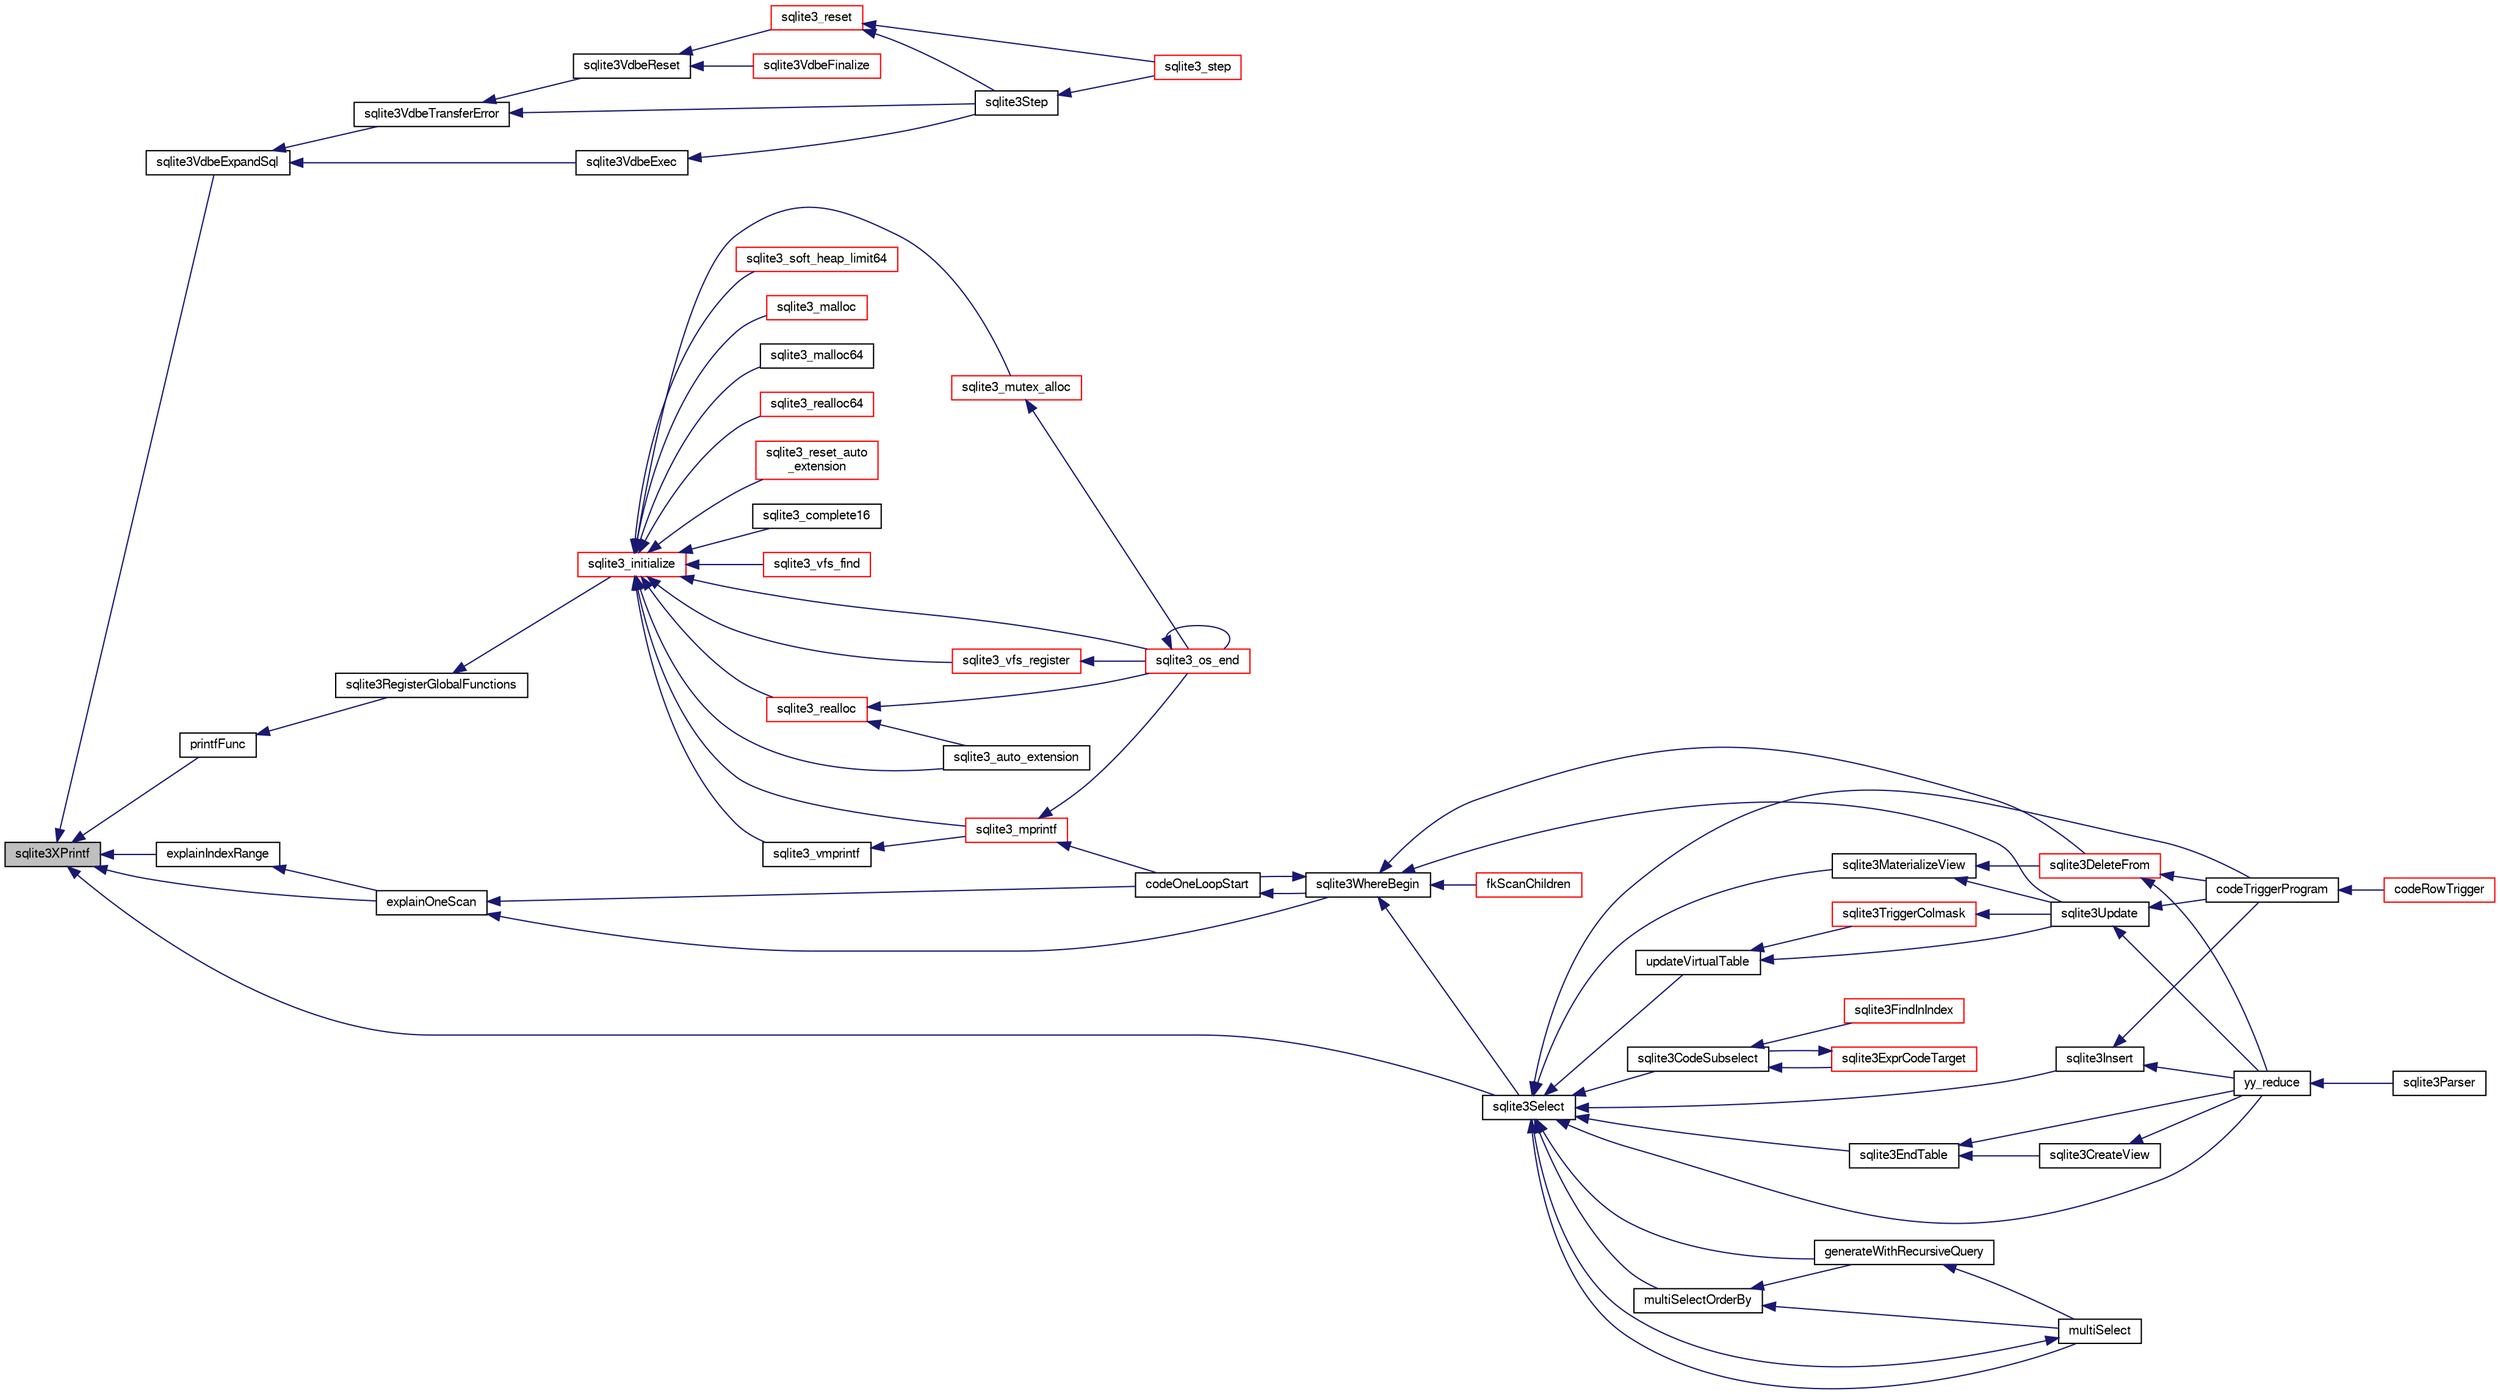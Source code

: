 digraph "sqlite3XPrintf"
{
  edge [fontname="FreeSans",fontsize="10",labelfontname="FreeSans",labelfontsize="10"];
  node [fontname="FreeSans",fontsize="10",shape=record];
  rankdir="LR";
  Node821584 [label="sqlite3XPrintf",height=0.2,width=0.4,color="black", fillcolor="grey75", style="filled", fontcolor="black"];
  Node821584 -> Node821585 [dir="back",color="midnightblue",fontsize="10",style="solid",fontname="FreeSans"];
  Node821585 [label="sqlite3VdbeExpandSql",height=0.2,width=0.4,color="black", fillcolor="white", style="filled",URL="$sqlite3_8c.html#a5a497837d5d69b92e7bca23673589c69"];
  Node821585 -> Node821586 [dir="back",color="midnightblue",fontsize="10",style="solid",fontname="FreeSans"];
  Node821586 [label="sqlite3VdbeTransferError",height=0.2,width=0.4,color="black", fillcolor="white", style="filled",URL="$sqlite3_8c.html#aaf4a567b51602bb6d7bb150e6c72de69"];
  Node821586 -> Node821587 [dir="back",color="midnightblue",fontsize="10",style="solid",fontname="FreeSans"];
  Node821587 [label="sqlite3VdbeReset",height=0.2,width=0.4,color="black", fillcolor="white", style="filled",URL="$sqlite3_8c.html#a315a913742f7267f90d46d41446353b1"];
  Node821587 -> Node821588 [dir="back",color="midnightblue",fontsize="10",style="solid",fontname="FreeSans"];
  Node821588 [label="sqlite3VdbeFinalize",height=0.2,width=0.4,color="red", fillcolor="white", style="filled",URL="$sqlite3_8c.html#af81e0c8d03b71610d3a826469f67bbd4"];
  Node821587 -> Node821847 [dir="back",color="midnightblue",fontsize="10",style="solid",fontname="FreeSans"];
  Node821847 [label="sqlite3_reset",height=0.2,width=0.4,color="red", fillcolor="white", style="filled",URL="$sqlite3_8h.html#a758efebc2e95694959ab0e74b397984c"];
  Node821847 -> Node821597 [dir="back",color="midnightblue",fontsize="10",style="solid",fontname="FreeSans"];
  Node821597 [label="sqlite3Step",height=0.2,width=0.4,color="black", fillcolor="white", style="filled",URL="$sqlite3_8c.html#a3f2872e873e2758a4beedad1d5113554"];
  Node821597 -> Node821598 [dir="back",color="midnightblue",fontsize="10",style="solid",fontname="FreeSans"];
  Node821598 [label="sqlite3_step",height=0.2,width=0.4,color="red", fillcolor="white", style="filled",URL="$sqlite3_8h.html#ac1e491ce36b7471eb28387f7d3c74334"];
  Node821847 -> Node821598 [dir="back",color="midnightblue",fontsize="10",style="solid",fontname="FreeSans"];
  Node821586 -> Node821597 [dir="back",color="midnightblue",fontsize="10",style="solid",fontname="FreeSans"];
  Node821585 -> Node821596 [dir="back",color="midnightblue",fontsize="10",style="solid",fontname="FreeSans"];
  Node821596 [label="sqlite3VdbeExec",height=0.2,width=0.4,color="black", fillcolor="white", style="filled",URL="$sqlite3_8c.html#a8ce40a614bdc56719c4d642b1e4dfb21"];
  Node821596 -> Node821597 [dir="back",color="midnightblue",fontsize="10",style="solid",fontname="FreeSans"];
  Node821584 -> Node821848 [dir="back",color="midnightblue",fontsize="10",style="solid",fontname="FreeSans"];
  Node821848 [label="printfFunc",height=0.2,width=0.4,color="black", fillcolor="white", style="filled",URL="$sqlite3_8c.html#a80ca21d434c7c5b6668bee721331dda8"];
  Node821848 -> Node821849 [dir="back",color="midnightblue",fontsize="10",style="solid",fontname="FreeSans"];
  Node821849 [label="sqlite3RegisterGlobalFunctions",height=0.2,width=0.4,color="black", fillcolor="white", style="filled",URL="$sqlite3_8c.html#a9f75bd111010f29e1b8d74344473c4ec"];
  Node821849 -> Node821850 [dir="back",color="midnightblue",fontsize="10",style="solid",fontname="FreeSans"];
  Node821850 [label="sqlite3_initialize",height=0.2,width=0.4,color="red", fillcolor="white", style="filled",URL="$sqlite3_8h.html#ab0c0ee2d5d4cf8b28e9572296a8861df"];
  Node821850 -> Node821851 [dir="back",color="midnightblue",fontsize="10",style="solid",fontname="FreeSans"];
  Node821851 [label="sqlite3_vfs_find",height=0.2,width=0.4,color="red", fillcolor="white", style="filled",URL="$sqlite3_8h.html#ac201a26de3dfa1d6deb8069eb8d95627"];
  Node821850 -> Node821999 [dir="back",color="midnightblue",fontsize="10",style="solid",fontname="FreeSans"];
  Node821999 [label="sqlite3_vfs_register",height=0.2,width=0.4,color="red", fillcolor="white", style="filled",URL="$sqlite3_8h.html#a7184b289ccd4c4c7200589137d88c4ae"];
  Node821999 -> Node821857 [dir="back",color="midnightblue",fontsize="10",style="solid",fontname="FreeSans"];
  Node821857 [label="sqlite3_os_end",height=0.2,width=0.4,color="red", fillcolor="white", style="filled",URL="$sqlite3_8h.html#a2288c95881ecca13d994e42b6a958906"];
  Node821857 -> Node821857 [dir="back",color="midnightblue",fontsize="10",style="solid",fontname="FreeSans"];
  Node821850 -> Node822002 [dir="back",color="midnightblue",fontsize="10",style="solid",fontname="FreeSans"];
  Node822002 [label="sqlite3_mutex_alloc",height=0.2,width=0.4,color="red", fillcolor="white", style="filled",URL="$sqlite3_8h.html#aa3f89418cd18e99596435c958b29b650"];
  Node822002 -> Node821857 [dir="back",color="midnightblue",fontsize="10",style="solid",fontname="FreeSans"];
  Node821850 -> Node822074 [dir="back",color="midnightblue",fontsize="10",style="solid",fontname="FreeSans"];
  Node822074 [label="sqlite3_soft_heap_limit64",height=0.2,width=0.4,color="red", fillcolor="white", style="filled",URL="$sqlite3_8h.html#ab37b3a4d1652e3acb2c43d1252e6b852"];
  Node821850 -> Node822076 [dir="back",color="midnightblue",fontsize="10",style="solid",fontname="FreeSans"];
  Node822076 [label="sqlite3_malloc",height=0.2,width=0.4,color="red", fillcolor="white", style="filled",URL="$sqlite3_8h.html#a510e31845345737f17d86ce0b2328356"];
  Node821850 -> Node822340 [dir="back",color="midnightblue",fontsize="10",style="solid",fontname="FreeSans"];
  Node822340 [label="sqlite3_malloc64",height=0.2,width=0.4,color="black", fillcolor="white", style="filled",URL="$sqlite3_8h.html#a12b7ee85e539ea28c130c5c75b96a82a"];
  Node821850 -> Node822341 [dir="back",color="midnightblue",fontsize="10",style="solid",fontname="FreeSans"];
  Node822341 [label="sqlite3_realloc",height=0.2,width=0.4,color="red", fillcolor="white", style="filled",URL="$sqlite3_8h.html#a627f0eeface58024ef47403d8cc76b35"];
  Node822341 -> Node821857 [dir="back",color="midnightblue",fontsize="10",style="solid",fontname="FreeSans"];
  Node822341 -> Node822358 [dir="back",color="midnightblue",fontsize="10",style="solid",fontname="FreeSans"];
  Node822358 [label="sqlite3_auto_extension",height=0.2,width=0.4,color="black", fillcolor="white", style="filled",URL="$sqlite3_8h.html#a85a95b45e94f6bcd52aa39b6acdb36d7"];
  Node821850 -> Node822360 [dir="back",color="midnightblue",fontsize="10",style="solid",fontname="FreeSans"];
  Node822360 [label="sqlite3_realloc64",height=0.2,width=0.4,color="red", fillcolor="white", style="filled",URL="$sqlite3_8h.html#afe88c85e9f864a3fd92941cad197245d"];
  Node821850 -> Node822151 [dir="back",color="midnightblue",fontsize="10",style="solid",fontname="FreeSans"];
  Node822151 [label="sqlite3_vmprintf",height=0.2,width=0.4,color="black", fillcolor="white", style="filled",URL="$sqlite3_8h.html#ac240de67ddf003828f16a6d9dd3fa3ca"];
  Node822151 -> Node822152 [dir="back",color="midnightblue",fontsize="10",style="solid",fontname="FreeSans"];
  Node822152 [label="sqlite3_mprintf",height=0.2,width=0.4,color="red", fillcolor="white", style="filled",URL="$sqlite3_8h.html#a9533933e57f7ccbb48c32041ce3a8862"];
  Node822152 -> Node821857 [dir="back",color="midnightblue",fontsize="10",style="solid",fontname="FreeSans"];
  Node822152 -> Node821688 [dir="back",color="midnightblue",fontsize="10",style="solid",fontname="FreeSans"];
  Node821688 [label="codeOneLoopStart",height=0.2,width=0.4,color="black", fillcolor="white", style="filled",URL="$sqlite3_8c.html#aa868875120b151c169cc79139ed6e008"];
  Node821688 -> Node821687 [dir="back",color="midnightblue",fontsize="10",style="solid",fontname="FreeSans"];
  Node821687 [label="sqlite3WhereBegin",height=0.2,width=0.4,color="black", fillcolor="white", style="filled",URL="$sqlite3_8c.html#acad049f5c9a96a8118cffd5e5ce89f7c"];
  Node821687 -> Node821637 [dir="back",color="midnightblue",fontsize="10",style="solid",fontname="FreeSans"];
  Node821637 [label="sqlite3DeleteFrom",height=0.2,width=0.4,color="red", fillcolor="white", style="filled",URL="$sqlite3_8c.html#ab9b4b45349188b49eabb23f94608a091"];
  Node821637 -> Node821639 [dir="back",color="midnightblue",fontsize="10",style="solid",fontname="FreeSans"];
  Node821639 [label="codeTriggerProgram",height=0.2,width=0.4,color="black", fillcolor="white", style="filled",URL="$sqlite3_8c.html#a120801f59d9281d201d2ff4b2606836e"];
  Node821639 -> Node821640 [dir="back",color="midnightblue",fontsize="10",style="solid",fontname="FreeSans"];
  Node821640 [label="codeRowTrigger",height=0.2,width=0.4,color="red", fillcolor="white", style="filled",URL="$sqlite3_8c.html#a463cea5aaaf388b560b206570a0022fc"];
  Node821637 -> Node821622 [dir="back",color="midnightblue",fontsize="10",style="solid",fontname="FreeSans"];
  Node821622 [label="yy_reduce",height=0.2,width=0.4,color="black", fillcolor="white", style="filled",URL="$sqlite3_8c.html#a7c419a9b25711c666a9a2449ef377f14"];
  Node821622 -> Node821623 [dir="back",color="midnightblue",fontsize="10",style="solid",fontname="FreeSans"];
  Node821623 [label="sqlite3Parser",height=0.2,width=0.4,color="black", fillcolor="white", style="filled",URL="$sqlite3_8c.html#a0327d71a5fabe0b6a343d78a2602e72a"];
  Node821687 -> Node821665 [dir="back",color="midnightblue",fontsize="10",style="solid",fontname="FreeSans"];
  Node821665 [label="fkScanChildren",height=0.2,width=0.4,color="red", fillcolor="white", style="filled",URL="$sqlite3_8c.html#a67c9dcb484336b3155e7a82a037d4691"];
  Node821687 -> Node821671 [dir="back",color="midnightblue",fontsize="10",style="solid",fontname="FreeSans"];
  Node821671 [label="sqlite3Select",height=0.2,width=0.4,color="black", fillcolor="white", style="filled",URL="$sqlite3_8c.html#a2465ee8c956209ba4b272477b7c21a45"];
  Node821671 -> Node821672 [dir="back",color="midnightblue",fontsize="10",style="solid",fontname="FreeSans"];
  Node821672 [label="sqlite3CodeSubselect",height=0.2,width=0.4,color="black", fillcolor="white", style="filled",URL="$sqlite3_8c.html#aa69b46d2204a1d1b110107a1be12ee0c"];
  Node821672 -> Node821673 [dir="back",color="midnightblue",fontsize="10",style="solid",fontname="FreeSans"];
  Node821673 [label="sqlite3FindInIndex",height=0.2,width=0.4,color="red", fillcolor="white", style="filled",URL="$sqlite3_8c.html#af7d8c56ab0231f44bb5f87b3fafeffb2"];
  Node821672 -> Node821675 [dir="back",color="midnightblue",fontsize="10",style="solid",fontname="FreeSans"];
  Node821675 [label="sqlite3ExprCodeTarget",height=0.2,width=0.4,color="red", fillcolor="white", style="filled",URL="$sqlite3_8c.html#a4f308397a0a3ed299ed31aaa1ae2a293"];
  Node821675 -> Node821672 [dir="back",color="midnightblue",fontsize="10",style="solid",fontname="FreeSans"];
  Node821671 -> Node821634 [dir="back",color="midnightblue",fontsize="10",style="solid",fontname="FreeSans"];
  Node821634 [label="sqlite3EndTable",height=0.2,width=0.4,color="black", fillcolor="white", style="filled",URL="$sqlite3_8c.html#a7b5f2c66c0f0b6f819d970ca389768b0"];
  Node821634 -> Node821635 [dir="back",color="midnightblue",fontsize="10",style="solid",fontname="FreeSans"];
  Node821635 [label="sqlite3CreateView",height=0.2,width=0.4,color="black", fillcolor="white", style="filled",URL="$sqlite3_8c.html#a9d85cb00ff71dee5cd9a019503a6982e"];
  Node821635 -> Node821622 [dir="back",color="midnightblue",fontsize="10",style="solid",fontname="FreeSans"];
  Node821634 -> Node821622 [dir="back",color="midnightblue",fontsize="10",style="solid",fontname="FreeSans"];
  Node821671 -> Node821712 [dir="back",color="midnightblue",fontsize="10",style="solid",fontname="FreeSans"];
  Node821712 [label="sqlite3MaterializeView",height=0.2,width=0.4,color="black", fillcolor="white", style="filled",URL="$sqlite3_8c.html#a4557984b0b75f998fb0c3f231c9b1def"];
  Node821712 -> Node821637 [dir="back",color="midnightblue",fontsize="10",style="solid",fontname="FreeSans"];
  Node821712 -> Node821647 [dir="back",color="midnightblue",fontsize="10",style="solid",fontname="FreeSans"];
  Node821647 [label="sqlite3Update",height=0.2,width=0.4,color="black", fillcolor="white", style="filled",URL="$sqlite3_8c.html#ac5aa67c46e8cc8174566fabe6809fafa"];
  Node821647 -> Node821639 [dir="back",color="midnightblue",fontsize="10",style="solid",fontname="FreeSans"];
  Node821647 -> Node821622 [dir="back",color="midnightblue",fontsize="10",style="solid",fontname="FreeSans"];
  Node821671 -> Node821646 [dir="back",color="midnightblue",fontsize="10",style="solid",fontname="FreeSans"];
  Node821646 [label="sqlite3Insert",height=0.2,width=0.4,color="black", fillcolor="white", style="filled",URL="$sqlite3_8c.html#a5b17c9c2000bae6bdff8e6be48d7dc2b"];
  Node821646 -> Node821639 [dir="back",color="midnightblue",fontsize="10",style="solid",fontname="FreeSans"];
  Node821646 -> Node821622 [dir="back",color="midnightblue",fontsize="10",style="solid",fontname="FreeSans"];
  Node821671 -> Node821694 [dir="back",color="midnightblue",fontsize="10",style="solid",fontname="FreeSans"];
  Node821694 [label="generateWithRecursiveQuery",height=0.2,width=0.4,color="black", fillcolor="white", style="filled",URL="$sqlite3_8c.html#ade2c3663fa9c3b9676507984b9483942"];
  Node821694 -> Node821695 [dir="back",color="midnightblue",fontsize="10",style="solid",fontname="FreeSans"];
  Node821695 [label="multiSelect",height=0.2,width=0.4,color="black", fillcolor="white", style="filled",URL="$sqlite3_8c.html#a6456c61f3d9b2389738753cedfa24fa7"];
  Node821695 -> Node821671 [dir="back",color="midnightblue",fontsize="10",style="solid",fontname="FreeSans"];
  Node821671 -> Node821695 [dir="back",color="midnightblue",fontsize="10",style="solid",fontname="FreeSans"];
  Node821671 -> Node821696 [dir="back",color="midnightblue",fontsize="10",style="solid",fontname="FreeSans"];
  Node821696 [label="multiSelectOrderBy",height=0.2,width=0.4,color="black", fillcolor="white", style="filled",URL="$sqlite3_8c.html#afcdb8488c6f4dfdadaf9f04bca35b808"];
  Node821696 -> Node821694 [dir="back",color="midnightblue",fontsize="10",style="solid",fontname="FreeSans"];
  Node821696 -> Node821695 [dir="back",color="midnightblue",fontsize="10",style="solid",fontname="FreeSans"];
  Node821671 -> Node821639 [dir="back",color="midnightblue",fontsize="10",style="solid",fontname="FreeSans"];
  Node821671 -> Node821713 [dir="back",color="midnightblue",fontsize="10",style="solid",fontname="FreeSans"];
  Node821713 [label="updateVirtualTable",height=0.2,width=0.4,color="black", fillcolor="white", style="filled",URL="$sqlite3_8c.html#a740220531db9293c39a2cdd7da3f74e1"];
  Node821713 -> Node821649 [dir="back",color="midnightblue",fontsize="10",style="solid",fontname="FreeSans"];
  Node821649 [label="sqlite3TriggerColmask",height=0.2,width=0.4,color="red", fillcolor="white", style="filled",URL="$sqlite3_8c.html#acace8e99e37ae5e84ea03c65e820c540"];
  Node821649 -> Node821647 [dir="back",color="midnightblue",fontsize="10",style="solid",fontname="FreeSans"];
  Node821713 -> Node821647 [dir="back",color="midnightblue",fontsize="10",style="solid",fontname="FreeSans"];
  Node821671 -> Node821622 [dir="back",color="midnightblue",fontsize="10",style="solid",fontname="FreeSans"];
  Node821687 -> Node821647 [dir="back",color="midnightblue",fontsize="10",style="solid",fontname="FreeSans"];
  Node821687 -> Node821688 [dir="back",color="midnightblue",fontsize="10",style="solid",fontname="FreeSans"];
  Node821850 -> Node822152 [dir="back",color="midnightblue",fontsize="10",style="solid",fontname="FreeSans"];
  Node821850 -> Node821857 [dir="back",color="midnightblue",fontsize="10",style="solid",fontname="FreeSans"];
  Node821850 -> Node822358 [dir="back",color="midnightblue",fontsize="10",style="solid",fontname="FreeSans"];
  Node821850 -> Node822460 [dir="back",color="midnightblue",fontsize="10",style="solid",fontname="FreeSans"];
  Node822460 [label="sqlite3_reset_auto\l_extension",height=0.2,width=0.4,color="red", fillcolor="white", style="filled",URL="$sqlite3_8h.html#ac33f4064ae6690cada7bdc89e8153ffc"];
  Node821850 -> Node822323 [dir="back",color="midnightblue",fontsize="10",style="solid",fontname="FreeSans"];
  Node822323 [label="sqlite3_complete16",height=0.2,width=0.4,color="black", fillcolor="white", style="filled",URL="$sqlite3_8h.html#a3260341c2ef82787acca48414a1d03a1"];
  Node821584 -> Node821671 [dir="back",color="midnightblue",fontsize="10",style="solid",fontname="FreeSans"];
  Node821584 -> Node822348 [dir="back",color="midnightblue",fontsize="10",style="solid",fontname="FreeSans"];
  Node822348 [label="explainIndexRange",height=0.2,width=0.4,color="black", fillcolor="white", style="filled",URL="$sqlite3_8c.html#a19d410b10b9746279e834fd8cddda2cb"];
  Node822348 -> Node822336 [dir="back",color="midnightblue",fontsize="10",style="solid",fontname="FreeSans"];
  Node822336 [label="explainOneScan",height=0.2,width=0.4,color="black", fillcolor="white", style="filled",URL="$sqlite3_8c.html#ae5281c97cc6f8cd02effffe937725524"];
  Node822336 -> Node821688 [dir="back",color="midnightblue",fontsize="10",style="solid",fontname="FreeSans"];
  Node822336 -> Node821687 [dir="back",color="midnightblue",fontsize="10",style="solid",fontname="FreeSans"];
  Node821584 -> Node822336 [dir="back",color="midnightblue",fontsize="10",style="solid",fontname="FreeSans"];
}
